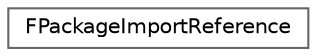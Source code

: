 digraph "Graphical Class Hierarchy"
{
 // INTERACTIVE_SVG=YES
 // LATEX_PDF_SIZE
  bgcolor="transparent";
  edge [fontname=Helvetica,fontsize=10,labelfontname=Helvetica,labelfontsize=10];
  node [fontname=Helvetica,fontsize=10,shape=box,height=0.2,width=0.4];
  rankdir="LR";
  Node0 [id="Node000000",label="FPackageImportReference",height=0.2,width=0.4,color="grey40", fillcolor="white", style="filled",URL="$da/d60/classFPackageImportReference.html",tooltip=" "];
}
